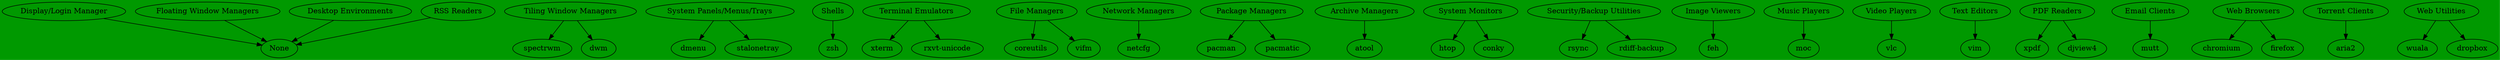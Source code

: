 //dot -Tpng timeline1.dot -o line1.png
digraph G {
  bgcolor ="#009900";

  "Display/Login Manager" ->None;
  "Tiling Window Managers" ->spectrwm;
  "Tiling Window Managers" ->dwm;
  "Floating Window Managers" -> None;
  "Desktop Environments" ->None;
  "System Panels/Menus/Trays" ->dmenu;
  "System Panels/Menus/Trays" ->stalonetray	 ;
  Shells->zsh;
  "Terminal Emulators"->xterm	 ;
  "Terminal Emulators"->"rxvt-unicode"	 ;
  "File Managers"->coreutils;
  "File Managers"->vifm;
  "Network Managers"->netcfg	 ;
  "Package Managers"->pacman ;
  "Package Managers"->pacmatic ;
  "Archive Managers"->atool	 ;
  "System Monitors"->htop;
  "System Monitors"->conky;
  "Security/Backup Utilities"->rsync;
  "Security/Backup Utilities"->"rdiff-backup";
  "Image Viewers" -> feh;
  "Music Players"->moc;
  "Video Players"->vlc;
  "Text Editors"->vim;
  "PDF Readers"->xpdf;
  "PDF Readers"->djview4;
  "Email Clients"->mutt;
  "Web Browsers"->chromium;
  "Web Browsers"->firefox;
  "Torrent Clients"->aria2;
  "RSS Readers"->None;
  "Web Utilities"->wuala;
  "Web Utilities"->dropbox;
}
